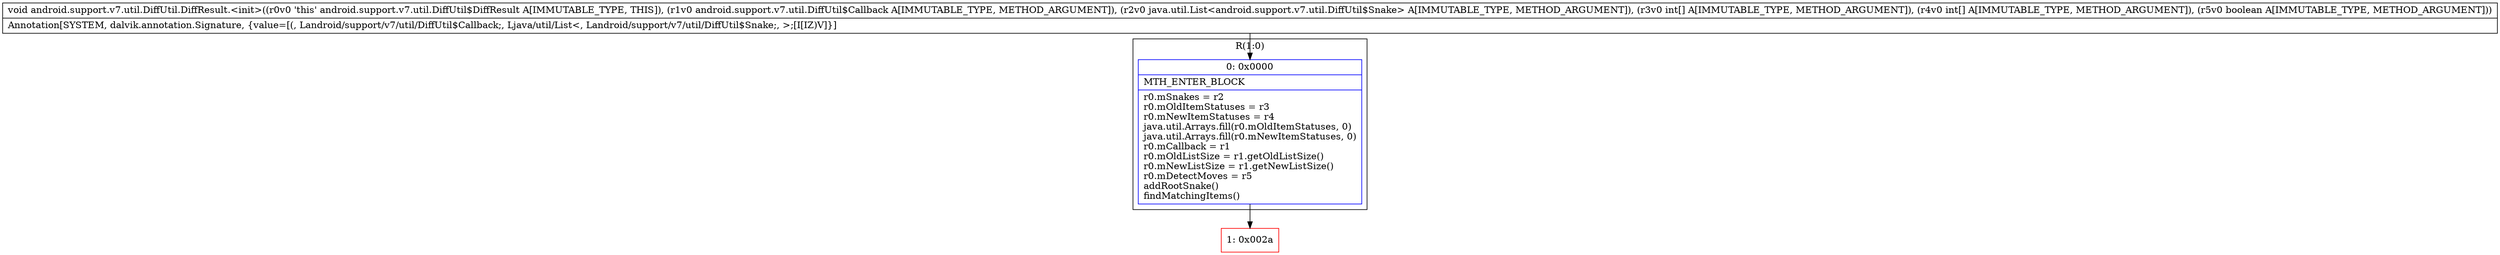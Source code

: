 digraph "CFG forandroid.support.v7.util.DiffUtil.DiffResult.\<init\>(Landroid\/support\/v7\/util\/DiffUtil$Callback;Ljava\/util\/List;[I[IZ)V" {
subgraph cluster_Region_994530885 {
label = "R(1:0)";
node [shape=record,color=blue];
Node_0 [shape=record,label="{0\:\ 0x0000|MTH_ENTER_BLOCK\l|r0.mSnakes = r2\lr0.mOldItemStatuses = r3\lr0.mNewItemStatuses = r4\ljava.util.Arrays.fill(r0.mOldItemStatuses, 0)\ljava.util.Arrays.fill(r0.mNewItemStatuses, 0)\lr0.mCallback = r1\lr0.mOldListSize = r1.getOldListSize()\lr0.mNewListSize = r1.getNewListSize()\lr0.mDetectMoves = r5\laddRootSnake()\lfindMatchingItems()\l}"];
}
Node_1 [shape=record,color=red,label="{1\:\ 0x002a}"];
MethodNode[shape=record,label="{void android.support.v7.util.DiffUtil.DiffResult.\<init\>((r0v0 'this' android.support.v7.util.DiffUtil$DiffResult A[IMMUTABLE_TYPE, THIS]), (r1v0 android.support.v7.util.DiffUtil$Callback A[IMMUTABLE_TYPE, METHOD_ARGUMENT]), (r2v0 java.util.List\<android.support.v7.util.DiffUtil$Snake\> A[IMMUTABLE_TYPE, METHOD_ARGUMENT]), (r3v0 int[] A[IMMUTABLE_TYPE, METHOD_ARGUMENT]), (r4v0 int[] A[IMMUTABLE_TYPE, METHOD_ARGUMENT]), (r5v0 boolean A[IMMUTABLE_TYPE, METHOD_ARGUMENT]))  | Annotation[SYSTEM, dalvik.annotation.Signature, \{value=[(, Landroid\/support\/v7\/util\/DiffUtil$Callback;, Ljava\/util\/List\<, Landroid\/support\/v7\/util\/DiffUtil$Snake;, \>;[I[IZ)V]\}]\l}"];
MethodNode -> Node_0;
Node_0 -> Node_1;
}

